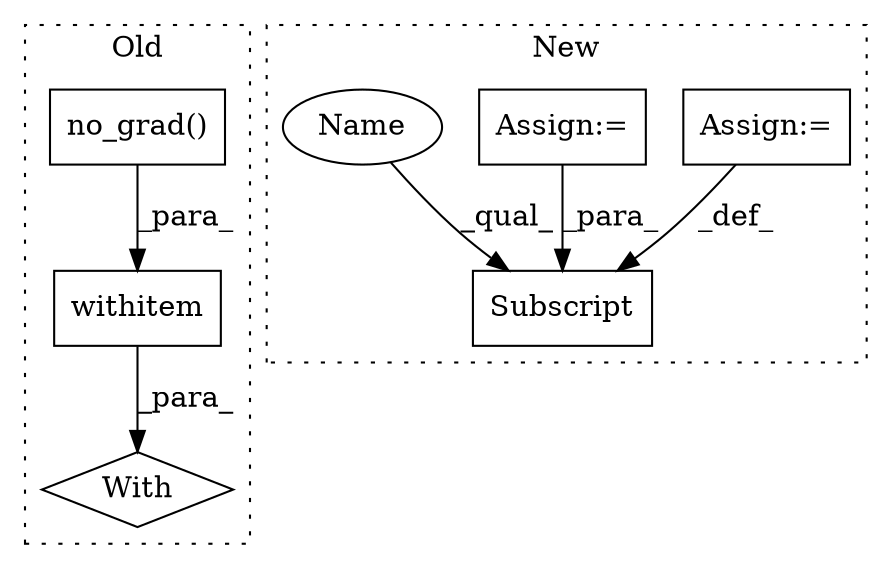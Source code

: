 digraph G {
subgraph cluster0 {
1 [label="With" a="39" s="2780,2790" l="5,24" shape="diamond"];
3 [label="withitem" a="49" s="2785" l="5" shape="box"];
6 [label="no_grad()" a="75" s="2785" l="15" shape="box"];
label = "Old";
style="dotted";
}
subgraph cluster1 {
2 [label="Subscript" a="63" s="2806,0" l="13,0" shape="box"];
4 [label="Assign:=" a="68" s="2819" l="3" shape="box"];
5 [label="Assign:=" a="68" s="2645" l="3" shape="box"];
7 [label="Name" a="87" s="2806" l="6" shape="ellipse"];
label = "New";
style="dotted";
}
3 -> 1 [label="_para_"];
4 -> 2 [label="_def_"];
5 -> 2 [label="_para_"];
6 -> 3 [label="_para_"];
7 -> 2 [label="_qual_"];
}